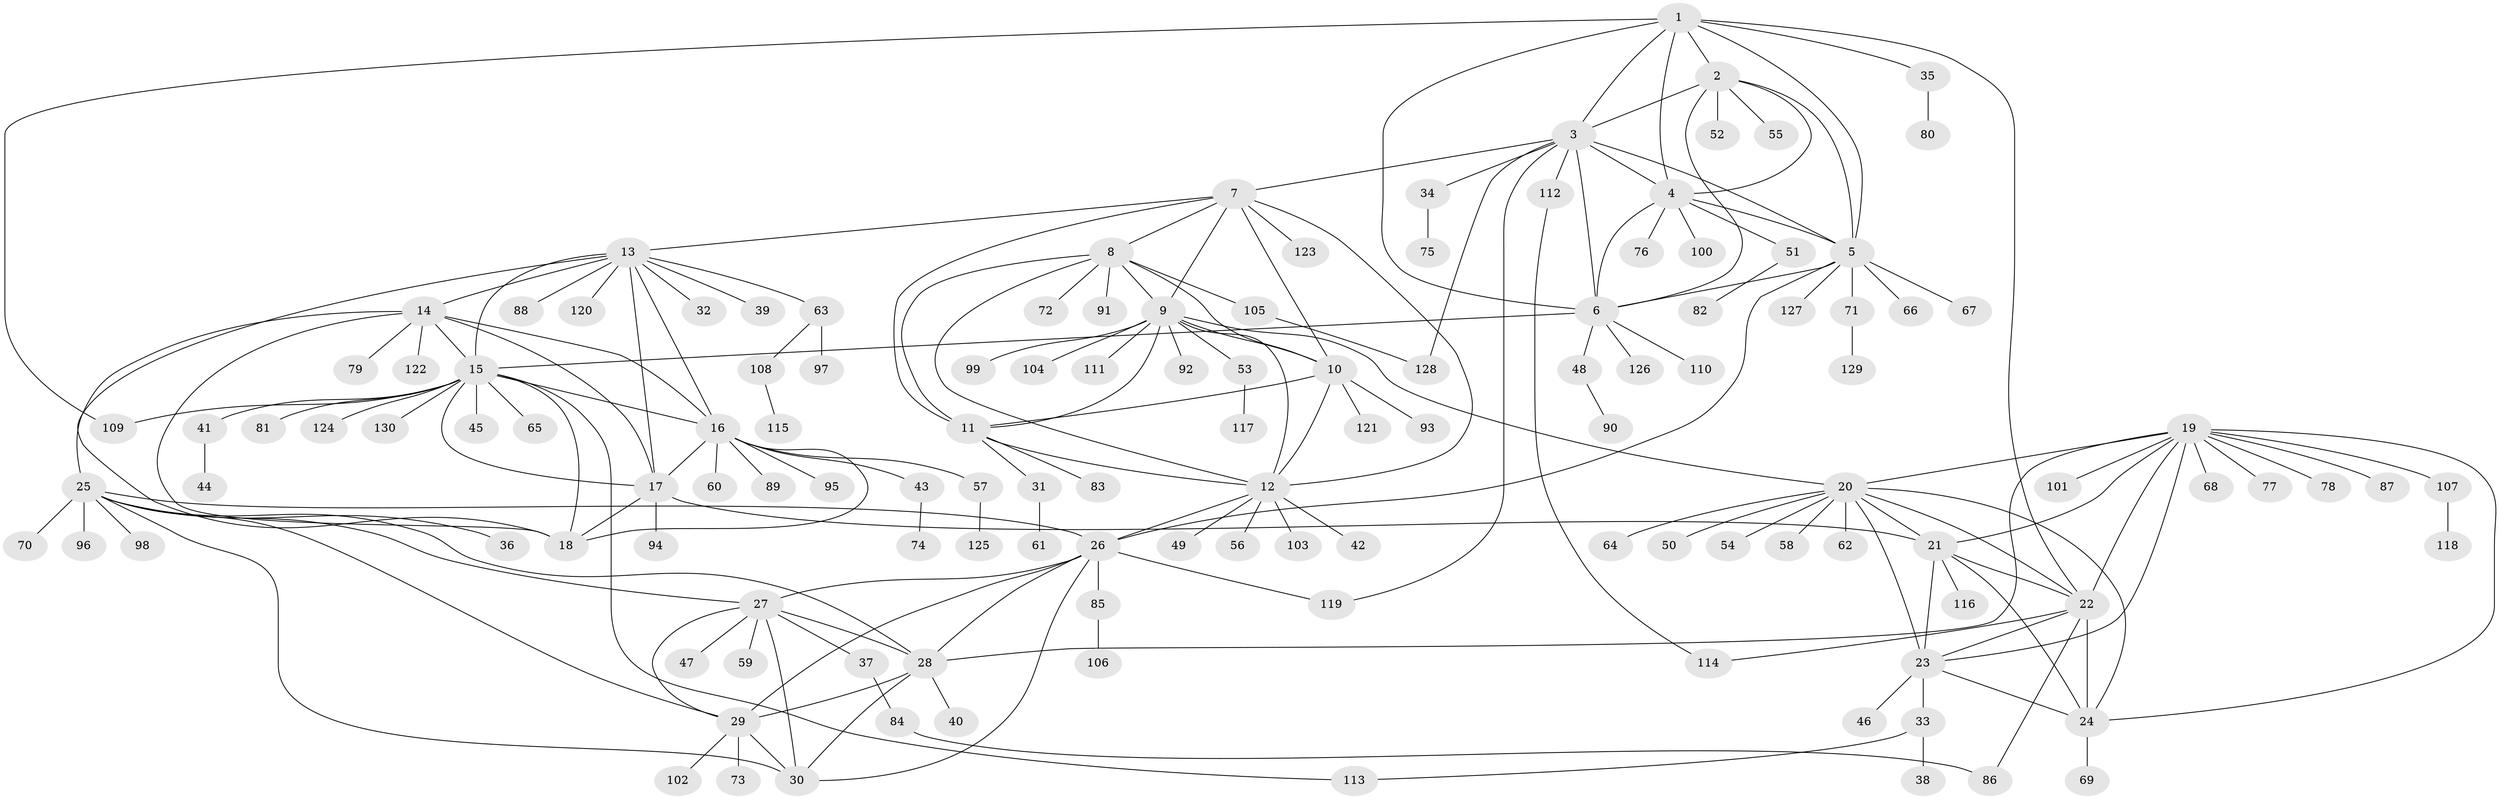 // coarse degree distribution, {1: 0.6153846153846154, 7: 0.1076923076923077, 4: 0.015384615384615385, 6: 0.07692307692307693, 10: 0.015384615384615385, 8: 0.03076923076923077, 2: 0.06153846153846154, 5: 0.06153846153846154, 11: 0.015384615384615385}
// Generated by graph-tools (version 1.1) at 2025/45/03/06/25 01:45:10]
// undirected, 130 vertices, 191 edges
graph export_dot {
graph [start="1"]
  node [color=gray90,style=filled];
  1;
  2;
  3;
  4;
  5;
  6;
  7;
  8;
  9;
  10;
  11;
  12;
  13;
  14;
  15;
  16;
  17;
  18;
  19;
  20;
  21;
  22;
  23;
  24;
  25;
  26;
  27;
  28;
  29;
  30;
  31;
  32;
  33;
  34;
  35;
  36;
  37;
  38;
  39;
  40;
  41;
  42;
  43;
  44;
  45;
  46;
  47;
  48;
  49;
  50;
  51;
  52;
  53;
  54;
  55;
  56;
  57;
  58;
  59;
  60;
  61;
  62;
  63;
  64;
  65;
  66;
  67;
  68;
  69;
  70;
  71;
  72;
  73;
  74;
  75;
  76;
  77;
  78;
  79;
  80;
  81;
  82;
  83;
  84;
  85;
  86;
  87;
  88;
  89;
  90;
  91;
  92;
  93;
  94;
  95;
  96;
  97;
  98;
  99;
  100;
  101;
  102;
  103;
  104;
  105;
  106;
  107;
  108;
  109;
  110;
  111;
  112;
  113;
  114;
  115;
  116;
  117;
  118;
  119;
  120;
  121;
  122;
  123;
  124;
  125;
  126;
  127;
  128;
  129;
  130;
  1 -- 2;
  1 -- 3;
  1 -- 4;
  1 -- 5;
  1 -- 6;
  1 -- 22;
  1 -- 35;
  1 -- 109;
  2 -- 3;
  2 -- 4;
  2 -- 5;
  2 -- 6;
  2 -- 52;
  2 -- 55;
  3 -- 4;
  3 -- 5;
  3 -- 6;
  3 -- 7;
  3 -- 34;
  3 -- 112;
  3 -- 119;
  3 -- 128;
  4 -- 5;
  4 -- 6;
  4 -- 51;
  4 -- 76;
  4 -- 100;
  5 -- 6;
  5 -- 26;
  5 -- 66;
  5 -- 67;
  5 -- 71;
  5 -- 127;
  6 -- 15;
  6 -- 48;
  6 -- 110;
  6 -- 126;
  7 -- 8;
  7 -- 9;
  7 -- 10;
  7 -- 11;
  7 -- 12;
  7 -- 13;
  7 -- 123;
  8 -- 9;
  8 -- 10;
  8 -- 11;
  8 -- 12;
  8 -- 72;
  8 -- 91;
  8 -- 105;
  9 -- 10;
  9 -- 11;
  9 -- 12;
  9 -- 20;
  9 -- 53;
  9 -- 92;
  9 -- 99;
  9 -- 104;
  9 -- 111;
  10 -- 11;
  10 -- 12;
  10 -- 93;
  10 -- 121;
  11 -- 12;
  11 -- 31;
  11 -- 83;
  12 -- 26;
  12 -- 42;
  12 -- 49;
  12 -- 56;
  12 -- 103;
  13 -- 14;
  13 -- 15;
  13 -- 16;
  13 -- 17;
  13 -- 18;
  13 -- 32;
  13 -- 39;
  13 -- 63;
  13 -- 88;
  13 -- 120;
  14 -- 15;
  14 -- 16;
  14 -- 17;
  14 -- 18;
  14 -- 25;
  14 -- 79;
  14 -- 122;
  15 -- 16;
  15 -- 17;
  15 -- 18;
  15 -- 41;
  15 -- 45;
  15 -- 65;
  15 -- 81;
  15 -- 109;
  15 -- 113;
  15 -- 124;
  15 -- 130;
  16 -- 17;
  16 -- 18;
  16 -- 43;
  16 -- 57;
  16 -- 60;
  16 -- 89;
  16 -- 95;
  17 -- 18;
  17 -- 21;
  17 -- 94;
  19 -- 20;
  19 -- 21;
  19 -- 22;
  19 -- 23;
  19 -- 24;
  19 -- 28;
  19 -- 68;
  19 -- 77;
  19 -- 78;
  19 -- 87;
  19 -- 101;
  19 -- 107;
  20 -- 21;
  20 -- 22;
  20 -- 23;
  20 -- 24;
  20 -- 50;
  20 -- 54;
  20 -- 58;
  20 -- 62;
  20 -- 64;
  21 -- 22;
  21 -- 23;
  21 -- 24;
  21 -- 116;
  22 -- 23;
  22 -- 24;
  22 -- 86;
  22 -- 114;
  23 -- 24;
  23 -- 33;
  23 -- 46;
  24 -- 69;
  25 -- 26;
  25 -- 27;
  25 -- 28;
  25 -- 29;
  25 -- 30;
  25 -- 36;
  25 -- 70;
  25 -- 96;
  25 -- 98;
  26 -- 27;
  26 -- 28;
  26 -- 29;
  26 -- 30;
  26 -- 85;
  26 -- 119;
  27 -- 28;
  27 -- 29;
  27 -- 30;
  27 -- 37;
  27 -- 47;
  27 -- 59;
  28 -- 29;
  28 -- 30;
  28 -- 40;
  29 -- 30;
  29 -- 73;
  29 -- 102;
  31 -- 61;
  33 -- 38;
  33 -- 113;
  34 -- 75;
  35 -- 80;
  37 -- 84;
  41 -- 44;
  43 -- 74;
  48 -- 90;
  51 -- 82;
  53 -- 117;
  57 -- 125;
  63 -- 97;
  63 -- 108;
  71 -- 129;
  84 -- 86;
  85 -- 106;
  105 -- 128;
  107 -- 118;
  108 -- 115;
  112 -- 114;
}
